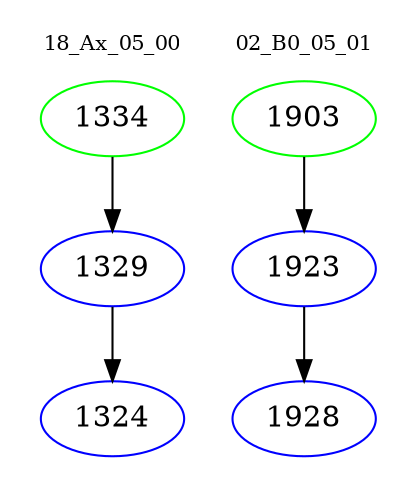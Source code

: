 digraph{
subgraph cluster_0 {
color = white
label = "18_Ax_05_00";
fontsize=10;
T0_1334 [label="1334", color="green"]
T0_1334 -> T0_1329 [color="black"]
T0_1329 [label="1329", color="blue"]
T0_1329 -> T0_1324 [color="black"]
T0_1324 [label="1324", color="blue"]
}
subgraph cluster_1 {
color = white
label = "02_B0_05_01";
fontsize=10;
T1_1903 [label="1903", color="green"]
T1_1903 -> T1_1923 [color="black"]
T1_1923 [label="1923", color="blue"]
T1_1923 -> T1_1928 [color="black"]
T1_1928 [label="1928", color="blue"]
}
}
